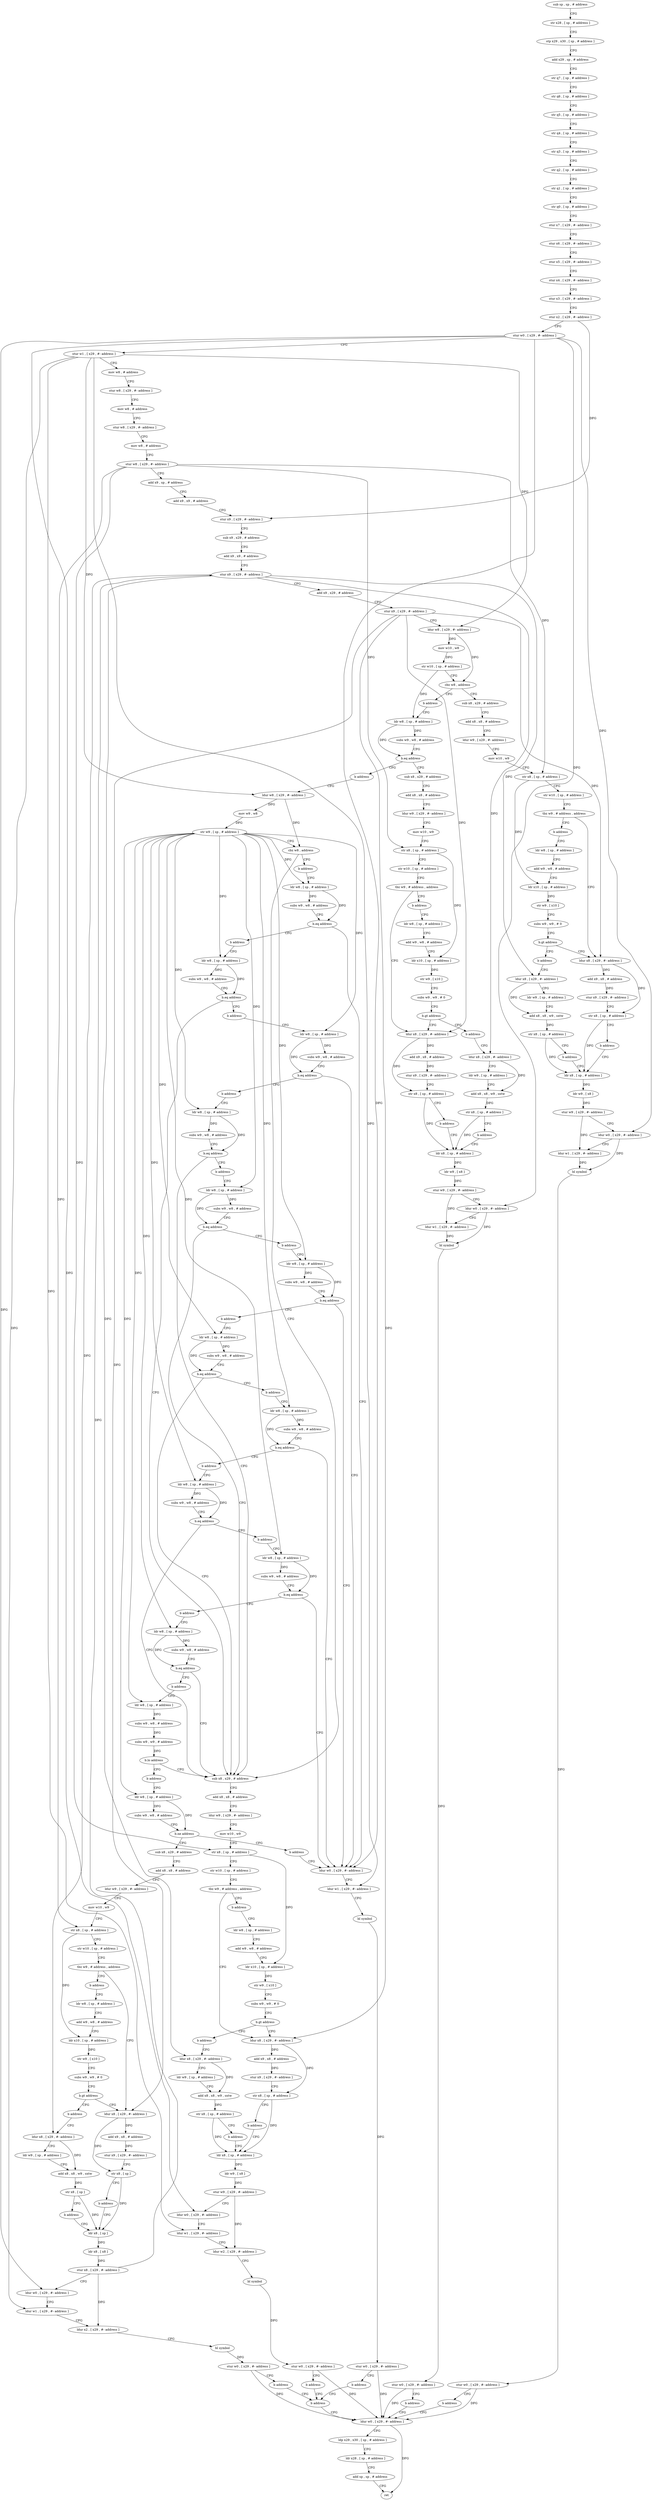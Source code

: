 digraph "func" {
"4277072" [label = "sub sp , sp , # address" ]
"4277076" [label = "str x28 , [ sp , # address ]" ]
"4277080" [label = "stp x29 , x30 , [ sp , # address ]" ]
"4277084" [label = "add x29 , sp , # address" ]
"4277088" [label = "str q7 , [ sp , # address ]" ]
"4277092" [label = "str q6 , [ sp , # address ]" ]
"4277096" [label = "str q5 , [ sp , # address ]" ]
"4277100" [label = "str q4 , [ sp , # address ]" ]
"4277104" [label = "str q3 , [ sp , # address ]" ]
"4277108" [label = "str q2 , [ sp , # address ]" ]
"4277112" [label = "str q1 , [ sp , # address ]" ]
"4277116" [label = "str q0 , [ sp , # address ]" ]
"4277120" [label = "stur x7 , [ x29 , #- address ]" ]
"4277124" [label = "stur x6 , [ x29 , #- address ]" ]
"4277128" [label = "stur x5 , [ x29 , #- address ]" ]
"4277132" [label = "stur x4 , [ x29 , #- address ]" ]
"4277136" [label = "stur x3 , [ x29 , #- address ]" ]
"4277140" [label = "stur x2 , [ x29 , #- address ]" ]
"4277144" [label = "stur w0 , [ x29 , #- address ]" ]
"4277148" [label = "stur w1 , [ x29 , #- address ]" ]
"4277152" [label = "mov w8 , # address" ]
"4277156" [label = "stur w8 , [ x29 , #- address ]" ]
"4277160" [label = "mov w8 , # address" ]
"4277164" [label = "stur w8 , [ x29 , #- address ]" ]
"4277168" [label = "mov w8 , # address" ]
"4277172" [label = "stur w8 , [ x29 , #- address ]" ]
"4277176" [label = "add x9 , sp , # address" ]
"4277180" [label = "add x9 , x9 , # address" ]
"4277184" [label = "stur x9 , [ x29 , #- address ]" ]
"4277188" [label = "sub x9 , x29 , # address" ]
"4277192" [label = "add x9 , x9 , # address" ]
"4277196" [label = "stur x9 , [ x29 , #- address ]" ]
"4277200" [label = "add x9 , x29 , # address" ]
"4277204" [label = "stur x9 , [ x29 , #- address ]" ]
"4277208" [label = "ldur w8 , [ x29 , #- address ]" ]
"4277212" [label = "mov w10 , w8" ]
"4277216" [label = "str w10 , [ sp , # address ]" ]
"4277220" [label = "cbz w8 , address" ]
"4277244" [label = "sub x8 , x29 , # address" ]
"4277224" [label = "b address" ]
"4277248" [label = "add x8 , x8 , # address" ]
"4277252" [label = "ldur w9 , [ x29 , #- address ]" ]
"4277256" [label = "mov w10 , w9" ]
"4277260" [label = "str x8 , [ sp , # address ]" ]
"4277264" [label = "str w10 , [ sp , # address ]" ]
"4277268" [label = "tbz w9 , # address , address" ]
"4277324" [label = "ldur x8 , [ x29 , #- address ]" ]
"4277272" [label = "b address" ]
"4277228" [label = "ldr w8 , [ sp , # address ]" ]
"4277328" [label = "add x9 , x8 , # address" ]
"4277332" [label = "stur x9 , [ x29 , #- address ]" ]
"4277336" [label = "str x8 , [ sp , # address ]" ]
"4277340" [label = "b address" ]
"4277344" [label = "ldr x8 , [ sp , # address ]" ]
"4277276" [label = "ldr w8 , [ sp , # address ]" ]
"4277232" [label = "subs w9 , w8 , # address" ]
"4277236" [label = "b.eq address" ]
"4277376" [label = "sub x8 , x29 , # address" ]
"4277240" [label = "b address" ]
"4277348" [label = "ldr w9 , [ x8 ]" ]
"4277352" [label = "stur w9 , [ x29 , #- address ]" ]
"4277356" [label = "ldur w0 , [ x29 , #- address ]" ]
"4277360" [label = "ldur w1 , [ x29 , #- address ]" ]
"4277364" [label = "bl symbol" ]
"4277368" [label = "stur w0 , [ x29 , #- address ]" ]
"4277372" [label = "b address" ]
"4278036" [label = "ldur w0 , [ x29 , #- address ]" ]
"4277280" [label = "add w9 , w8 , # address" ]
"4277284" [label = "ldr x10 , [ sp , # address ]" ]
"4277288" [label = "str w9 , [ x10 ]" ]
"4277292" [label = "subs w9 , w9 , # 0" ]
"4277296" [label = "b.gt address" ]
"4277300" [label = "b address" ]
"4277380" [label = "add x8 , x8 , # address" ]
"4277384" [label = "ldur w9 , [ x29 , #- address ]" ]
"4277388" [label = "mov w10 , w9" ]
"4277392" [label = "str x8 , [ sp , # address ]" ]
"4277396" [label = "str w10 , [ sp , # address ]" ]
"4277400" [label = "tbz w9 , # address , address" ]
"4277456" [label = "ldur x8 , [ x29 , #- address ]" ]
"4277404" [label = "b address" ]
"4277508" [label = "ldur w8 , [ x29 , #- address ]" ]
"4278040" [label = "ldp x29 , x30 , [ sp , # address ]" ]
"4278044" [label = "ldr x28 , [ sp , # address ]" ]
"4278048" [label = "add sp , sp , # address" ]
"4278052" [label = "ret" ]
"4277304" [label = "ldur x8 , [ x29 , #- address ]" ]
"4277460" [label = "add x9 , x8 , # address" ]
"4277464" [label = "stur x9 , [ x29 , #- address ]" ]
"4277468" [label = "str x8 , [ sp , # address ]" ]
"4277472" [label = "b address" ]
"4277476" [label = "ldr x8 , [ sp , # address ]" ]
"4277408" [label = "ldr w8 , [ sp , # address ]" ]
"4277512" [label = "mov w9 , w8" ]
"4277516" [label = "str w9 , [ sp , # address ]" ]
"4277520" [label = "cbz w8 , address" ]
"4277760" [label = "sub x8 , x29 , # address" ]
"4277524" [label = "b address" ]
"4277308" [label = "ldr w9 , [ sp , # address ]" ]
"4277312" [label = "add x8 , x8 , w9 , sxtw" ]
"4277316" [label = "str x8 , [ sp , # address ]" ]
"4277320" [label = "b address" ]
"4277480" [label = "ldr w9 , [ x8 ]" ]
"4277484" [label = "stur w9 , [ x29 , #- address ]" ]
"4277488" [label = "ldur w0 , [ x29 , #- address ]" ]
"4277492" [label = "ldur w1 , [ x29 , #- address ]" ]
"4277496" [label = "bl symbol" ]
"4277500" [label = "stur w0 , [ x29 , #- address ]" ]
"4277504" [label = "b address" ]
"4277412" [label = "add w9 , w8 , # address" ]
"4277416" [label = "ldr x10 , [ sp , # address ]" ]
"4277420" [label = "str w9 , [ x10 ]" ]
"4277424" [label = "subs w9 , w9 , # 0" ]
"4277428" [label = "b.gt address" ]
"4277432" [label = "b address" ]
"4277764" [label = "add x8 , x8 , # address" ]
"4277768" [label = "ldur w9 , [ x29 , #- address ]" ]
"4277772" [label = "mov w10 , w9" ]
"4277776" [label = "str x8 , [ sp , # address ]" ]
"4277780" [label = "str w10 , [ sp , # address ]" ]
"4277784" [label = "tbz w9 , # address , address" ]
"4277840" [label = "ldur x8 , [ x29 , #- address ]" ]
"4277788" [label = "b address" ]
"4277528" [label = "ldr w8 , [ sp , # address ]" ]
"4277436" [label = "ldur x8 , [ x29 , #- address ]" ]
"4277844" [label = "add x9 , x8 , # address" ]
"4277848" [label = "stur x9 , [ x29 , #- address ]" ]
"4277852" [label = "str x8 , [ sp , # address ]" ]
"4277856" [label = "b address" ]
"4277860" [label = "ldr x8 , [ sp , # address ]" ]
"4277792" [label = "ldr w8 , [ sp , # address ]" ]
"4277532" [label = "subs w9 , w8 , # address" ]
"4277536" [label = "b.eq address" ]
"4277740" [label = "ldur w0 , [ x29 , #- address ]" ]
"4277540" [label = "b address" ]
"4277440" [label = "ldr w9 , [ sp , # address ]" ]
"4277444" [label = "add x8 , x8 , w9 , sxtw" ]
"4277448" [label = "str x8 , [ sp , # address ]" ]
"4277452" [label = "b address" ]
"4277864" [label = "ldr w9 , [ x8 ]" ]
"4277868" [label = "stur w9 , [ x29 , #- address ]" ]
"4277872" [label = "ldur w0 , [ x29 , #- address ]" ]
"4277876" [label = "ldur w1 , [ x29 , #- address ]" ]
"4277880" [label = "ldur w2 , [ x29 , #- address ]" ]
"4277884" [label = "bl symbol" ]
"4277888" [label = "stur w0 , [ x29 , #- address ]" ]
"4277892" [label = "b address" ]
"4278032" [label = "b address" ]
"4277796" [label = "add w9 , w8 , # address" ]
"4277800" [label = "ldr x10 , [ sp , # address ]" ]
"4277804" [label = "str w9 , [ x10 ]" ]
"4277808" [label = "subs w9 , w9 , # 0" ]
"4277812" [label = "b.gt address" ]
"4277816" [label = "b address" ]
"4277744" [label = "ldur w1 , [ x29 , #- address ]" ]
"4277748" [label = "bl symbol" ]
"4277752" [label = "stur w0 , [ x29 , #- address ]" ]
"4277756" [label = "b address" ]
"4277544" [label = "ldr w8 , [ sp , # address ]" ]
"4277820" [label = "ldur x8 , [ x29 , #- address ]" ]
"4277548" [label = "subs w9 , w8 , # address" ]
"4277552" [label = "b.eq address" ]
"4277556" [label = "b address" ]
"4277824" [label = "ldr w9 , [ sp , # address ]" ]
"4277828" [label = "add x8 , x8 , w9 , sxtw" ]
"4277832" [label = "str x8 , [ sp , # address ]" ]
"4277836" [label = "b address" ]
"4277560" [label = "ldr w8 , [ sp , # address ]" ]
"4277564" [label = "subs w9 , w8 , # address" ]
"4277568" [label = "b.eq address" ]
"4277572" [label = "b address" ]
"4277576" [label = "ldr w8 , [ sp , # address ]" ]
"4277580" [label = "subs w9 , w8 , # address" ]
"4277584" [label = "b.eq address" ]
"4277588" [label = "b address" ]
"4277592" [label = "ldr w8 , [ sp , # address ]" ]
"4277596" [label = "subs w9 , w8 , # address" ]
"4277600" [label = "b.eq address" ]
"4277604" [label = "b address" ]
"4277608" [label = "ldr w8 , [ sp , # address ]" ]
"4277612" [label = "subs w9 , w8 , # address" ]
"4277616" [label = "b.eq address" ]
"4277620" [label = "b address" ]
"4277624" [label = "ldr w8 , [ sp , # address ]" ]
"4277628" [label = "subs w9 , w8 , # address" ]
"4277632" [label = "b.eq address" ]
"4277636" [label = "b address" ]
"4277640" [label = "ldr w8 , [ sp , # address ]" ]
"4277644" [label = "subs w9 , w8 , # address" ]
"4277648" [label = "b.eq address" ]
"4277652" [label = "b address" ]
"4277656" [label = "ldr w8 , [ sp , # address ]" ]
"4277660" [label = "subs w9 , w8 , # address" ]
"4277664" [label = "b.eq address" ]
"4277668" [label = "b address" ]
"4277672" [label = "ldr w8 , [ sp , # address ]" ]
"4277676" [label = "subs w9 , w8 , # address" ]
"4277680" [label = "b.eq address" ]
"4277684" [label = "b address" ]
"4277688" [label = "ldr w8 , [ sp , # address ]" ]
"4277692" [label = "subs w9 , w8 , # address" ]
"4277696" [label = "b.eq address" ]
"4277700" [label = "b address" ]
"4277704" [label = "ldr w8 , [ sp , # address ]" ]
"4277708" [label = "subs w9 , w8 , # address" ]
"4277712" [label = "subs w9 , w9 , # address" ]
"4277716" [label = "b.lo address" ]
"4277720" [label = "b address" ]
"4277724" [label = "ldr w8 , [ sp , # address ]" ]
"4277728" [label = "subs w9 , w8 , # address" ]
"4277732" [label = "b.ne address" ]
"4277896" [label = "sub x8 , x29 , # address" ]
"4277736" [label = "b address" ]
"4277900" [label = "add x8 , x8 , # address" ]
"4277904" [label = "ldur w9 , [ x29 , #- address ]" ]
"4277908" [label = "mov w10 , w9" ]
"4277912" [label = "str x8 , [ sp , # address ]" ]
"4277916" [label = "str w10 , [ sp , # address ]" ]
"4277920" [label = "tbz w9 , # address , address" ]
"4277976" [label = "ldur x8 , [ x29 , #- address ]" ]
"4277924" [label = "b address" ]
"4277980" [label = "add x9 , x8 , # address" ]
"4277984" [label = "stur x9 , [ x29 , #- address ]" ]
"4277988" [label = "str x8 , [ sp ]" ]
"4277992" [label = "b address" ]
"4277996" [label = "ldr x8 , [ sp ]" ]
"4277928" [label = "ldr w8 , [ sp , # address ]" ]
"4278000" [label = "ldr x8 , [ x8 ]" ]
"4278004" [label = "stur x8 , [ x29 , #- address ]" ]
"4278008" [label = "ldur w0 , [ x29 , #- address ]" ]
"4278012" [label = "ldur w1 , [ x29 , #- address ]" ]
"4278016" [label = "ldur x2 , [ x29 , #- address ]" ]
"4278020" [label = "bl symbol" ]
"4278024" [label = "stur w0 , [ x29 , #- address ]" ]
"4278028" [label = "b address" ]
"4277932" [label = "add w9 , w8 , # address" ]
"4277936" [label = "ldr x10 , [ sp , # address ]" ]
"4277940" [label = "str w9 , [ x10 ]" ]
"4277944" [label = "subs w9 , w9 , # 0" ]
"4277948" [label = "b.gt address" ]
"4277952" [label = "b address" ]
"4277956" [label = "ldur x8 , [ x29 , #- address ]" ]
"4277960" [label = "ldr w9 , [ sp , # address ]" ]
"4277964" [label = "add x8 , x8 , w9 , sxtw" ]
"4277968" [label = "str x8 , [ sp ]" ]
"4277972" [label = "b address" ]
"4277072" -> "4277076" [ label = "CFG" ]
"4277076" -> "4277080" [ label = "CFG" ]
"4277080" -> "4277084" [ label = "CFG" ]
"4277084" -> "4277088" [ label = "CFG" ]
"4277088" -> "4277092" [ label = "CFG" ]
"4277092" -> "4277096" [ label = "CFG" ]
"4277096" -> "4277100" [ label = "CFG" ]
"4277100" -> "4277104" [ label = "CFG" ]
"4277104" -> "4277108" [ label = "CFG" ]
"4277108" -> "4277112" [ label = "CFG" ]
"4277112" -> "4277116" [ label = "CFG" ]
"4277116" -> "4277120" [ label = "CFG" ]
"4277120" -> "4277124" [ label = "CFG" ]
"4277124" -> "4277128" [ label = "CFG" ]
"4277128" -> "4277132" [ label = "CFG" ]
"4277132" -> "4277136" [ label = "CFG" ]
"4277136" -> "4277140" [ label = "CFG" ]
"4277140" -> "4277144" [ label = "CFG" ]
"4277140" -> "4277184" [ label = "DFG" ]
"4277144" -> "4277148" [ label = "CFG" ]
"4277144" -> "4277356" [ label = "DFG" ]
"4277144" -> "4277488" [ label = "DFG" ]
"4277144" -> "4277872" [ label = "DFG" ]
"4277144" -> "4277740" [ label = "DFG" ]
"4277144" -> "4278008" [ label = "DFG" ]
"4277148" -> "4277152" [ label = "CFG" ]
"4277148" -> "4277208" [ label = "DFG" ]
"4277148" -> "4277508" [ label = "DFG" ]
"4277148" -> "4277876" [ label = "DFG" ]
"4277148" -> "4277744" [ label = "DFG" ]
"4277148" -> "4278012" [ label = "DFG" ]
"4277152" -> "4277156" [ label = "CFG" ]
"4277156" -> "4277160" [ label = "CFG" ]
"4277160" -> "4277164" [ label = "CFG" ]
"4277164" -> "4277168" [ label = "CFG" ]
"4277168" -> "4277172" [ label = "CFG" ]
"4277172" -> "4277176" [ label = "CFG" ]
"4277172" -> "4277260" [ label = "DFG" ]
"4277172" -> "4277392" [ label = "DFG" ]
"4277172" -> "4277776" [ label = "DFG" ]
"4277172" -> "4277912" [ label = "DFG" ]
"4277176" -> "4277180" [ label = "CFG" ]
"4277180" -> "4277184" [ label = "CFG" ]
"4277184" -> "4277188" [ label = "CFG" ]
"4277188" -> "4277192" [ label = "CFG" ]
"4277192" -> "4277196" [ label = "CFG" ]
"4277196" -> "4277200" [ label = "CFG" ]
"4277196" -> "4277304" [ label = "DFG" ]
"4277196" -> "4277436" [ label = "DFG" ]
"4277196" -> "4277820" [ label = "DFG" ]
"4277196" -> "4277956" [ label = "DFG" ]
"4277200" -> "4277204" [ label = "CFG" ]
"4277204" -> "4277208" [ label = "CFG" ]
"4277204" -> "4277324" [ label = "DFG" ]
"4277204" -> "4277456" [ label = "DFG" ]
"4277204" -> "4277840" [ label = "DFG" ]
"4277204" -> "4277976" [ label = "DFG" ]
"4277208" -> "4277212" [ label = "DFG" ]
"4277208" -> "4277220" [ label = "DFG" ]
"4277212" -> "4277216" [ label = "DFG" ]
"4277216" -> "4277220" [ label = "CFG" ]
"4277216" -> "4277228" [ label = "DFG" ]
"4277220" -> "4277244" [ label = "CFG" ]
"4277220" -> "4277224" [ label = "CFG" ]
"4277244" -> "4277248" [ label = "CFG" ]
"4277224" -> "4277228" [ label = "CFG" ]
"4277248" -> "4277252" [ label = "CFG" ]
"4277252" -> "4277256" [ label = "CFG" ]
"4277256" -> "4277260" [ label = "CFG" ]
"4277260" -> "4277264" [ label = "CFG" ]
"4277260" -> "4277284" [ label = "DFG" ]
"4277264" -> "4277268" [ label = "CFG" ]
"4277268" -> "4277324" [ label = "CFG" ]
"4277268" -> "4277272" [ label = "CFG" ]
"4277324" -> "4277328" [ label = "DFG" ]
"4277324" -> "4277336" [ label = "DFG" ]
"4277272" -> "4277276" [ label = "CFG" ]
"4277228" -> "4277232" [ label = "DFG" ]
"4277228" -> "4277236" [ label = "DFG" ]
"4277328" -> "4277332" [ label = "DFG" ]
"4277332" -> "4277336" [ label = "CFG" ]
"4277336" -> "4277340" [ label = "CFG" ]
"4277336" -> "4277344" [ label = "DFG" ]
"4277340" -> "4277344" [ label = "CFG" ]
"4277344" -> "4277348" [ label = "DFG" ]
"4277276" -> "4277280" [ label = "CFG" ]
"4277232" -> "4277236" [ label = "CFG" ]
"4277236" -> "4277376" [ label = "CFG" ]
"4277236" -> "4277240" [ label = "CFG" ]
"4277376" -> "4277380" [ label = "CFG" ]
"4277240" -> "4277508" [ label = "CFG" ]
"4277348" -> "4277352" [ label = "DFG" ]
"4277352" -> "4277356" [ label = "CFG" ]
"4277352" -> "4277360" [ label = "DFG" ]
"4277356" -> "4277360" [ label = "CFG" ]
"4277356" -> "4277364" [ label = "DFG" ]
"4277360" -> "4277364" [ label = "DFG" ]
"4277364" -> "4277368" [ label = "DFG" ]
"4277368" -> "4277372" [ label = "CFG" ]
"4277368" -> "4278036" [ label = "DFG" ]
"4277372" -> "4278036" [ label = "CFG" ]
"4278036" -> "4278040" [ label = "CFG" ]
"4278036" -> "4278052" [ label = "DFG" ]
"4277280" -> "4277284" [ label = "CFG" ]
"4277284" -> "4277288" [ label = "DFG" ]
"4277288" -> "4277292" [ label = "CFG" ]
"4277292" -> "4277296" [ label = "CFG" ]
"4277296" -> "4277324" [ label = "CFG" ]
"4277296" -> "4277300" [ label = "CFG" ]
"4277300" -> "4277304" [ label = "CFG" ]
"4277380" -> "4277384" [ label = "CFG" ]
"4277384" -> "4277388" [ label = "CFG" ]
"4277388" -> "4277392" [ label = "CFG" ]
"4277392" -> "4277396" [ label = "CFG" ]
"4277392" -> "4277416" [ label = "DFG" ]
"4277396" -> "4277400" [ label = "CFG" ]
"4277400" -> "4277456" [ label = "CFG" ]
"4277400" -> "4277404" [ label = "CFG" ]
"4277456" -> "4277460" [ label = "DFG" ]
"4277456" -> "4277468" [ label = "DFG" ]
"4277404" -> "4277408" [ label = "CFG" ]
"4277508" -> "4277512" [ label = "DFG" ]
"4277508" -> "4277520" [ label = "DFG" ]
"4278040" -> "4278044" [ label = "CFG" ]
"4278044" -> "4278048" [ label = "CFG" ]
"4278048" -> "4278052" [ label = "CFG" ]
"4277304" -> "4277308" [ label = "CFG" ]
"4277304" -> "4277312" [ label = "DFG" ]
"4277460" -> "4277464" [ label = "DFG" ]
"4277464" -> "4277468" [ label = "CFG" ]
"4277468" -> "4277472" [ label = "CFG" ]
"4277468" -> "4277476" [ label = "DFG" ]
"4277472" -> "4277476" [ label = "CFG" ]
"4277476" -> "4277480" [ label = "DFG" ]
"4277408" -> "4277412" [ label = "CFG" ]
"4277512" -> "4277516" [ label = "DFG" ]
"4277516" -> "4277520" [ label = "CFG" ]
"4277516" -> "4277528" [ label = "DFG" ]
"4277516" -> "4277544" [ label = "DFG" ]
"4277516" -> "4277560" [ label = "DFG" ]
"4277516" -> "4277576" [ label = "DFG" ]
"4277516" -> "4277592" [ label = "DFG" ]
"4277516" -> "4277608" [ label = "DFG" ]
"4277516" -> "4277624" [ label = "DFG" ]
"4277516" -> "4277640" [ label = "DFG" ]
"4277516" -> "4277656" [ label = "DFG" ]
"4277516" -> "4277672" [ label = "DFG" ]
"4277516" -> "4277688" [ label = "DFG" ]
"4277516" -> "4277704" [ label = "DFG" ]
"4277516" -> "4277724" [ label = "DFG" ]
"4277520" -> "4277760" [ label = "CFG" ]
"4277520" -> "4277524" [ label = "CFG" ]
"4277760" -> "4277764" [ label = "CFG" ]
"4277524" -> "4277528" [ label = "CFG" ]
"4277308" -> "4277312" [ label = "CFG" ]
"4277312" -> "4277316" [ label = "DFG" ]
"4277316" -> "4277320" [ label = "CFG" ]
"4277316" -> "4277344" [ label = "DFG" ]
"4277320" -> "4277344" [ label = "CFG" ]
"4277480" -> "4277484" [ label = "DFG" ]
"4277484" -> "4277488" [ label = "CFG" ]
"4277484" -> "4277492" [ label = "DFG" ]
"4277488" -> "4277492" [ label = "CFG" ]
"4277488" -> "4277496" [ label = "DFG" ]
"4277492" -> "4277496" [ label = "DFG" ]
"4277496" -> "4277500" [ label = "DFG" ]
"4277500" -> "4277504" [ label = "CFG" ]
"4277500" -> "4278036" [ label = "DFG" ]
"4277504" -> "4278036" [ label = "CFG" ]
"4277412" -> "4277416" [ label = "CFG" ]
"4277416" -> "4277420" [ label = "DFG" ]
"4277420" -> "4277424" [ label = "CFG" ]
"4277424" -> "4277428" [ label = "CFG" ]
"4277428" -> "4277456" [ label = "CFG" ]
"4277428" -> "4277432" [ label = "CFG" ]
"4277432" -> "4277436" [ label = "CFG" ]
"4277764" -> "4277768" [ label = "CFG" ]
"4277768" -> "4277772" [ label = "CFG" ]
"4277772" -> "4277776" [ label = "CFG" ]
"4277776" -> "4277780" [ label = "CFG" ]
"4277776" -> "4277800" [ label = "DFG" ]
"4277780" -> "4277784" [ label = "CFG" ]
"4277784" -> "4277840" [ label = "CFG" ]
"4277784" -> "4277788" [ label = "CFG" ]
"4277840" -> "4277844" [ label = "DFG" ]
"4277840" -> "4277852" [ label = "DFG" ]
"4277788" -> "4277792" [ label = "CFG" ]
"4277528" -> "4277532" [ label = "DFG" ]
"4277528" -> "4277536" [ label = "DFG" ]
"4277436" -> "4277440" [ label = "CFG" ]
"4277436" -> "4277444" [ label = "DFG" ]
"4277844" -> "4277848" [ label = "DFG" ]
"4277848" -> "4277852" [ label = "CFG" ]
"4277852" -> "4277856" [ label = "CFG" ]
"4277852" -> "4277860" [ label = "DFG" ]
"4277856" -> "4277860" [ label = "CFG" ]
"4277860" -> "4277864" [ label = "DFG" ]
"4277792" -> "4277796" [ label = "CFG" ]
"4277532" -> "4277536" [ label = "CFG" ]
"4277536" -> "4277740" [ label = "CFG" ]
"4277536" -> "4277540" [ label = "CFG" ]
"4277740" -> "4277744" [ label = "CFG" ]
"4277540" -> "4277544" [ label = "CFG" ]
"4277440" -> "4277444" [ label = "CFG" ]
"4277444" -> "4277448" [ label = "DFG" ]
"4277448" -> "4277452" [ label = "CFG" ]
"4277448" -> "4277476" [ label = "DFG" ]
"4277452" -> "4277476" [ label = "CFG" ]
"4277864" -> "4277868" [ label = "DFG" ]
"4277868" -> "4277872" [ label = "CFG" ]
"4277868" -> "4277880" [ label = "DFG" ]
"4277872" -> "4277876" [ label = "CFG" ]
"4277876" -> "4277880" [ label = "CFG" ]
"4277880" -> "4277884" [ label = "CFG" ]
"4277884" -> "4277888" [ label = "DFG" ]
"4277888" -> "4277892" [ label = "CFG" ]
"4277888" -> "4278036" [ label = "DFG" ]
"4277892" -> "4278032" [ label = "CFG" ]
"4278032" -> "4278036" [ label = "CFG" ]
"4277796" -> "4277800" [ label = "CFG" ]
"4277800" -> "4277804" [ label = "DFG" ]
"4277804" -> "4277808" [ label = "CFG" ]
"4277808" -> "4277812" [ label = "CFG" ]
"4277812" -> "4277840" [ label = "CFG" ]
"4277812" -> "4277816" [ label = "CFG" ]
"4277816" -> "4277820" [ label = "CFG" ]
"4277744" -> "4277748" [ label = "CFG" ]
"4277748" -> "4277752" [ label = "DFG" ]
"4277752" -> "4277756" [ label = "CFG" ]
"4277752" -> "4278036" [ label = "DFG" ]
"4277756" -> "4278032" [ label = "CFG" ]
"4277544" -> "4277548" [ label = "DFG" ]
"4277544" -> "4277552" [ label = "DFG" ]
"4277820" -> "4277824" [ label = "CFG" ]
"4277820" -> "4277828" [ label = "DFG" ]
"4277548" -> "4277552" [ label = "CFG" ]
"4277552" -> "4277760" [ label = "CFG" ]
"4277552" -> "4277556" [ label = "CFG" ]
"4277556" -> "4277560" [ label = "CFG" ]
"4277824" -> "4277828" [ label = "CFG" ]
"4277828" -> "4277832" [ label = "DFG" ]
"4277832" -> "4277836" [ label = "CFG" ]
"4277832" -> "4277860" [ label = "DFG" ]
"4277836" -> "4277860" [ label = "CFG" ]
"4277560" -> "4277564" [ label = "DFG" ]
"4277560" -> "4277568" [ label = "DFG" ]
"4277564" -> "4277568" [ label = "CFG" ]
"4277568" -> "4277740" [ label = "CFG" ]
"4277568" -> "4277572" [ label = "CFG" ]
"4277572" -> "4277576" [ label = "CFG" ]
"4277576" -> "4277580" [ label = "DFG" ]
"4277576" -> "4277584" [ label = "DFG" ]
"4277580" -> "4277584" [ label = "CFG" ]
"4277584" -> "4277760" [ label = "CFG" ]
"4277584" -> "4277588" [ label = "CFG" ]
"4277588" -> "4277592" [ label = "CFG" ]
"4277592" -> "4277596" [ label = "DFG" ]
"4277592" -> "4277600" [ label = "DFG" ]
"4277596" -> "4277600" [ label = "CFG" ]
"4277600" -> "4277760" [ label = "CFG" ]
"4277600" -> "4277604" [ label = "CFG" ]
"4277604" -> "4277608" [ label = "CFG" ]
"4277608" -> "4277612" [ label = "DFG" ]
"4277608" -> "4277616" [ label = "DFG" ]
"4277612" -> "4277616" [ label = "CFG" ]
"4277616" -> "4277740" [ label = "CFG" ]
"4277616" -> "4277620" [ label = "CFG" ]
"4277620" -> "4277624" [ label = "CFG" ]
"4277624" -> "4277628" [ label = "DFG" ]
"4277624" -> "4277632" [ label = "DFG" ]
"4277628" -> "4277632" [ label = "CFG" ]
"4277632" -> "4277760" [ label = "CFG" ]
"4277632" -> "4277636" [ label = "CFG" ]
"4277636" -> "4277640" [ label = "CFG" ]
"4277640" -> "4277644" [ label = "DFG" ]
"4277640" -> "4277648" [ label = "DFG" ]
"4277644" -> "4277648" [ label = "CFG" ]
"4277648" -> "4277740" [ label = "CFG" ]
"4277648" -> "4277652" [ label = "CFG" ]
"4277652" -> "4277656" [ label = "CFG" ]
"4277656" -> "4277660" [ label = "DFG" ]
"4277656" -> "4277664" [ label = "DFG" ]
"4277660" -> "4277664" [ label = "CFG" ]
"4277664" -> "4277760" [ label = "CFG" ]
"4277664" -> "4277668" [ label = "CFG" ]
"4277668" -> "4277672" [ label = "CFG" ]
"4277672" -> "4277676" [ label = "DFG" ]
"4277672" -> "4277680" [ label = "DFG" ]
"4277676" -> "4277680" [ label = "CFG" ]
"4277680" -> "4277740" [ label = "CFG" ]
"4277680" -> "4277684" [ label = "CFG" ]
"4277684" -> "4277688" [ label = "CFG" ]
"4277688" -> "4277692" [ label = "DFG" ]
"4277688" -> "4277696" [ label = "DFG" ]
"4277692" -> "4277696" [ label = "CFG" ]
"4277696" -> "4277760" [ label = "CFG" ]
"4277696" -> "4277700" [ label = "CFG" ]
"4277700" -> "4277704" [ label = "CFG" ]
"4277704" -> "4277708" [ label = "DFG" ]
"4277708" -> "4277712" [ label = "DFG" ]
"4277712" -> "4277716" [ label = "DFG" ]
"4277716" -> "4277760" [ label = "CFG" ]
"4277716" -> "4277720" [ label = "CFG" ]
"4277720" -> "4277724" [ label = "CFG" ]
"4277724" -> "4277728" [ label = "DFG" ]
"4277724" -> "4277732" [ label = "DFG" ]
"4277728" -> "4277732" [ label = "CFG" ]
"4277732" -> "4277896" [ label = "CFG" ]
"4277732" -> "4277736" [ label = "CFG" ]
"4277896" -> "4277900" [ label = "CFG" ]
"4277736" -> "4277740" [ label = "CFG" ]
"4277900" -> "4277904" [ label = "CFG" ]
"4277904" -> "4277908" [ label = "CFG" ]
"4277908" -> "4277912" [ label = "CFG" ]
"4277912" -> "4277916" [ label = "CFG" ]
"4277912" -> "4277936" [ label = "DFG" ]
"4277916" -> "4277920" [ label = "CFG" ]
"4277920" -> "4277976" [ label = "CFG" ]
"4277920" -> "4277924" [ label = "CFG" ]
"4277976" -> "4277980" [ label = "DFG" ]
"4277976" -> "4277988" [ label = "DFG" ]
"4277924" -> "4277928" [ label = "CFG" ]
"4277980" -> "4277984" [ label = "DFG" ]
"4277984" -> "4277988" [ label = "CFG" ]
"4277988" -> "4277992" [ label = "CFG" ]
"4277988" -> "4277996" [ label = "DFG" ]
"4277992" -> "4277996" [ label = "CFG" ]
"4277996" -> "4278000" [ label = "DFG" ]
"4277928" -> "4277932" [ label = "CFG" ]
"4278000" -> "4278004" [ label = "DFG" ]
"4278004" -> "4278008" [ label = "CFG" ]
"4278004" -> "4277196" [ label = "DFG" ]
"4278004" -> "4278016" [ label = "DFG" ]
"4278008" -> "4278012" [ label = "CFG" ]
"4278012" -> "4278016" [ label = "CFG" ]
"4278016" -> "4278020" [ label = "CFG" ]
"4278020" -> "4278024" [ label = "DFG" ]
"4278024" -> "4278028" [ label = "CFG" ]
"4278024" -> "4278036" [ label = "DFG" ]
"4278028" -> "4278032" [ label = "CFG" ]
"4277932" -> "4277936" [ label = "CFG" ]
"4277936" -> "4277940" [ label = "DFG" ]
"4277940" -> "4277944" [ label = "CFG" ]
"4277944" -> "4277948" [ label = "CFG" ]
"4277948" -> "4277976" [ label = "CFG" ]
"4277948" -> "4277952" [ label = "CFG" ]
"4277952" -> "4277956" [ label = "CFG" ]
"4277956" -> "4277960" [ label = "CFG" ]
"4277956" -> "4277964" [ label = "DFG" ]
"4277960" -> "4277964" [ label = "CFG" ]
"4277964" -> "4277968" [ label = "DFG" ]
"4277968" -> "4277972" [ label = "CFG" ]
"4277968" -> "4277996" [ label = "DFG" ]
"4277972" -> "4277996" [ label = "CFG" ]
}
